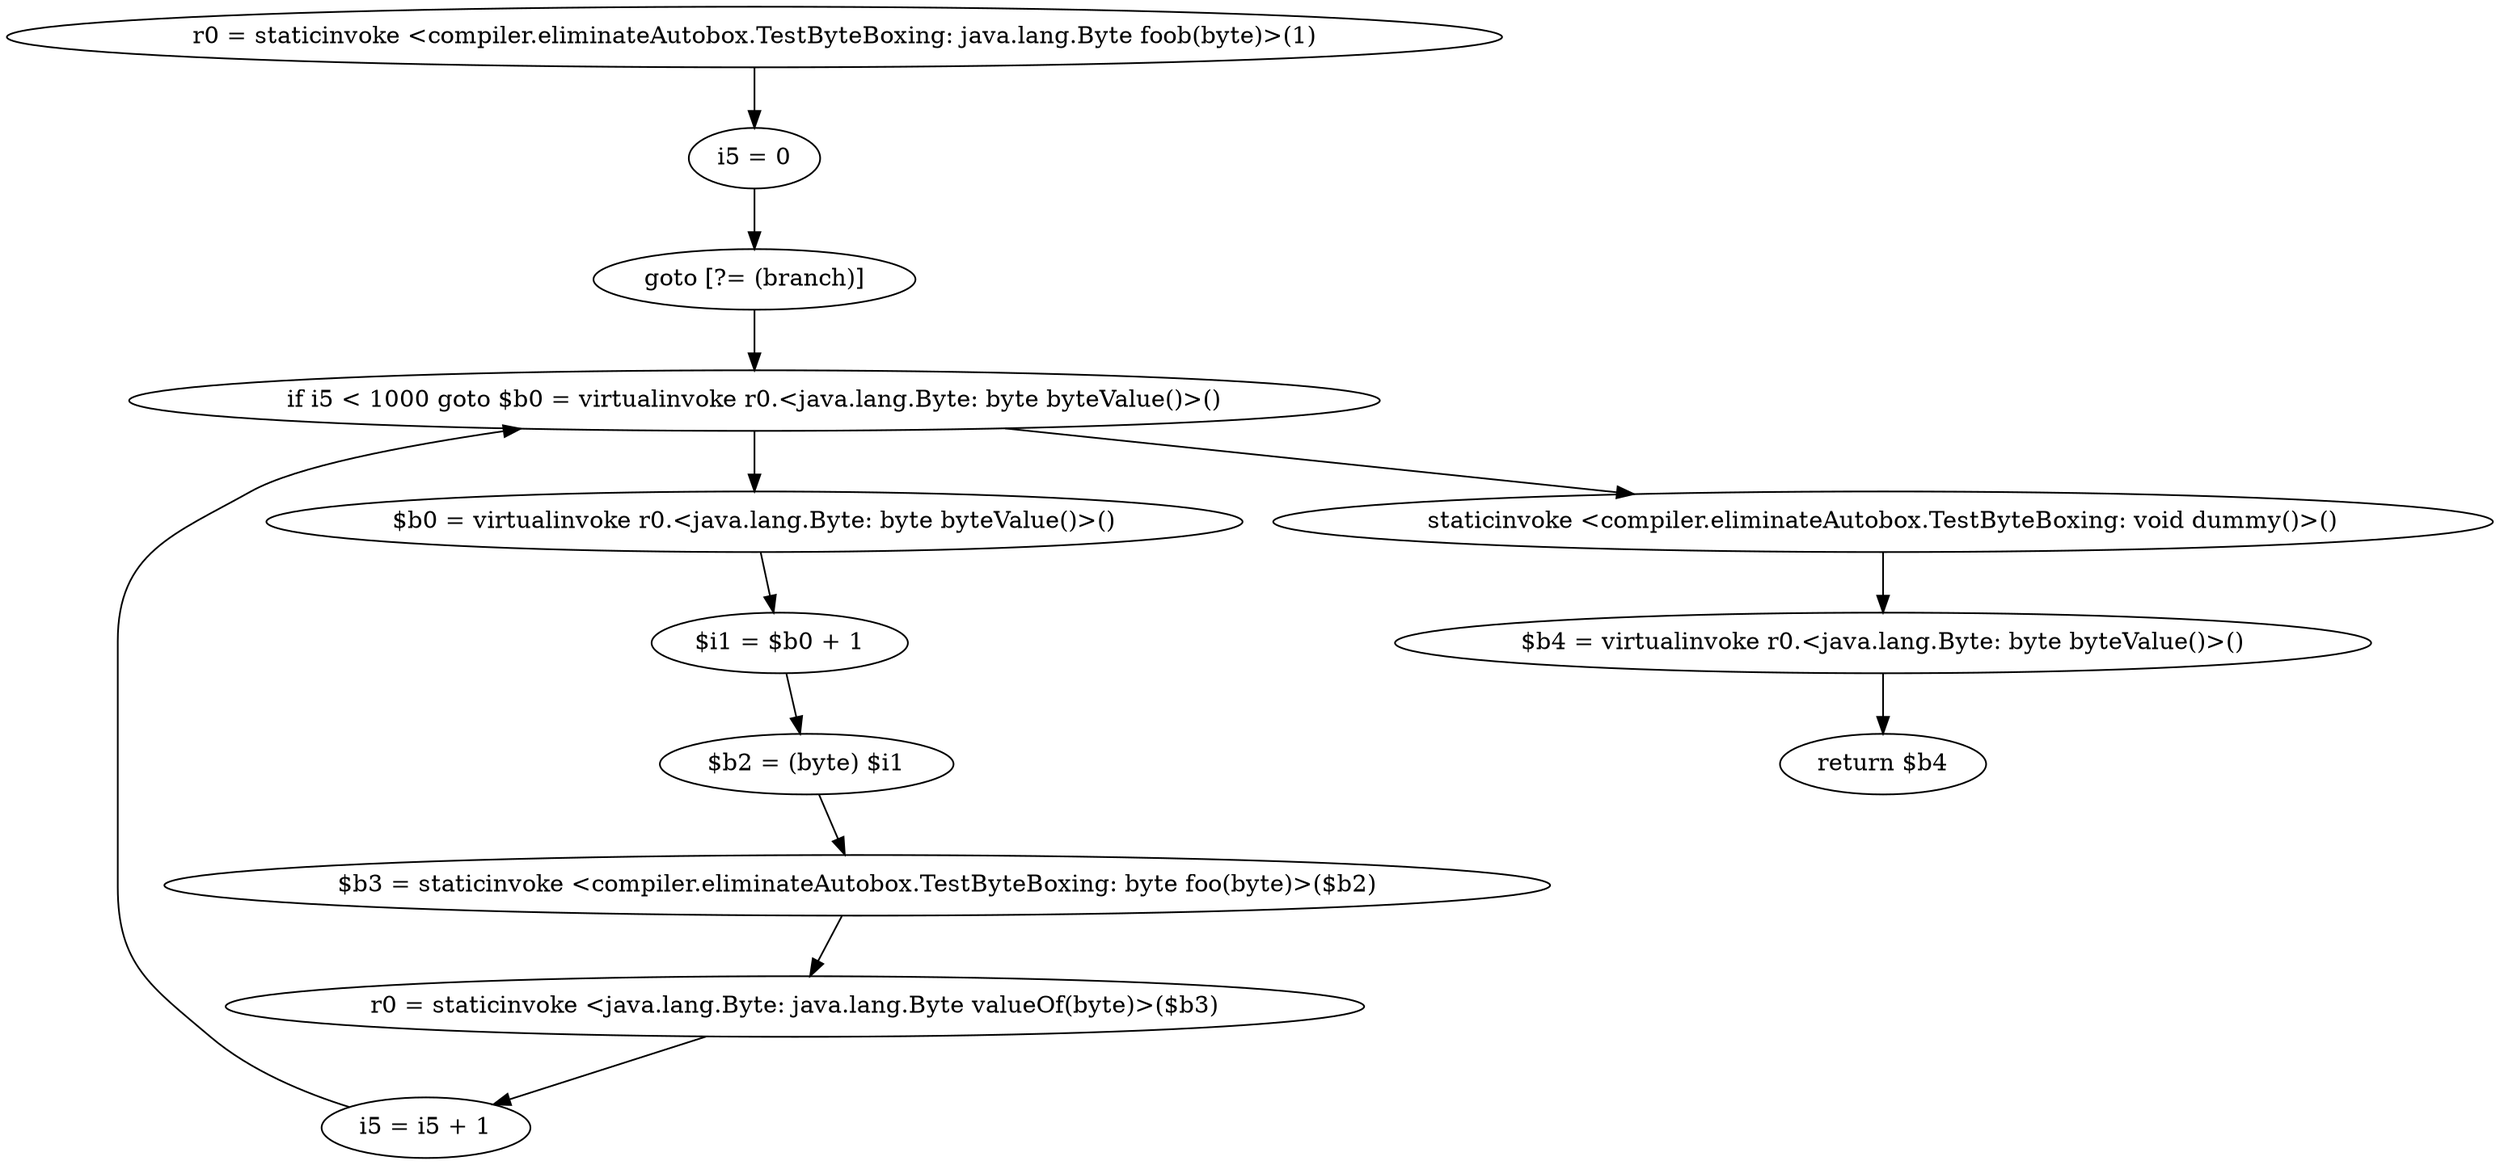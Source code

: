 digraph "unitGraph" {
    "r0 = staticinvoke <compiler.eliminateAutobox.TestByteBoxing: java.lang.Byte foob(byte)>(1)"
    "i5 = 0"
    "goto [?= (branch)]"
    "$b0 = virtualinvoke r0.<java.lang.Byte: byte byteValue()>()"
    "$i1 = $b0 + 1"
    "$b2 = (byte) $i1"
    "$b3 = staticinvoke <compiler.eliminateAutobox.TestByteBoxing: byte foo(byte)>($b2)"
    "r0 = staticinvoke <java.lang.Byte: java.lang.Byte valueOf(byte)>($b3)"
    "i5 = i5 + 1"
    "if i5 < 1000 goto $b0 = virtualinvoke r0.<java.lang.Byte: byte byteValue()>()"
    "staticinvoke <compiler.eliminateAutobox.TestByteBoxing: void dummy()>()"
    "$b4 = virtualinvoke r0.<java.lang.Byte: byte byteValue()>()"
    "return $b4"
    "r0 = staticinvoke <compiler.eliminateAutobox.TestByteBoxing: java.lang.Byte foob(byte)>(1)"->"i5 = 0";
    "i5 = 0"->"goto [?= (branch)]";
    "goto [?= (branch)]"->"if i5 < 1000 goto $b0 = virtualinvoke r0.<java.lang.Byte: byte byteValue()>()";
    "$b0 = virtualinvoke r0.<java.lang.Byte: byte byteValue()>()"->"$i1 = $b0 + 1";
    "$i1 = $b0 + 1"->"$b2 = (byte) $i1";
    "$b2 = (byte) $i1"->"$b3 = staticinvoke <compiler.eliminateAutobox.TestByteBoxing: byte foo(byte)>($b2)";
    "$b3 = staticinvoke <compiler.eliminateAutobox.TestByteBoxing: byte foo(byte)>($b2)"->"r0 = staticinvoke <java.lang.Byte: java.lang.Byte valueOf(byte)>($b3)";
    "r0 = staticinvoke <java.lang.Byte: java.lang.Byte valueOf(byte)>($b3)"->"i5 = i5 + 1";
    "i5 = i5 + 1"->"if i5 < 1000 goto $b0 = virtualinvoke r0.<java.lang.Byte: byte byteValue()>()";
    "if i5 < 1000 goto $b0 = virtualinvoke r0.<java.lang.Byte: byte byteValue()>()"->"staticinvoke <compiler.eliminateAutobox.TestByteBoxing: void dummy()>()";
    "if i5 < 1000 goto $b0 = virtualinvoke r0.<java.lang.Byte: byte byteValue()>()"->"$b0 = virtualinvoke r0.<java.lang.Byte: byte byteValue()>()";
    "staticinvoke <compiler.eliminateAutobox.TestByteBoxing: void dummy()>()"->"$b4 = virtualinvoke r0.<java.lang.Byte: byte byteValue()>()";
    "$b4 = virtualinvoke r0.<java.lang.Byte: byte byteValue()>()"->"return $b4";
}
